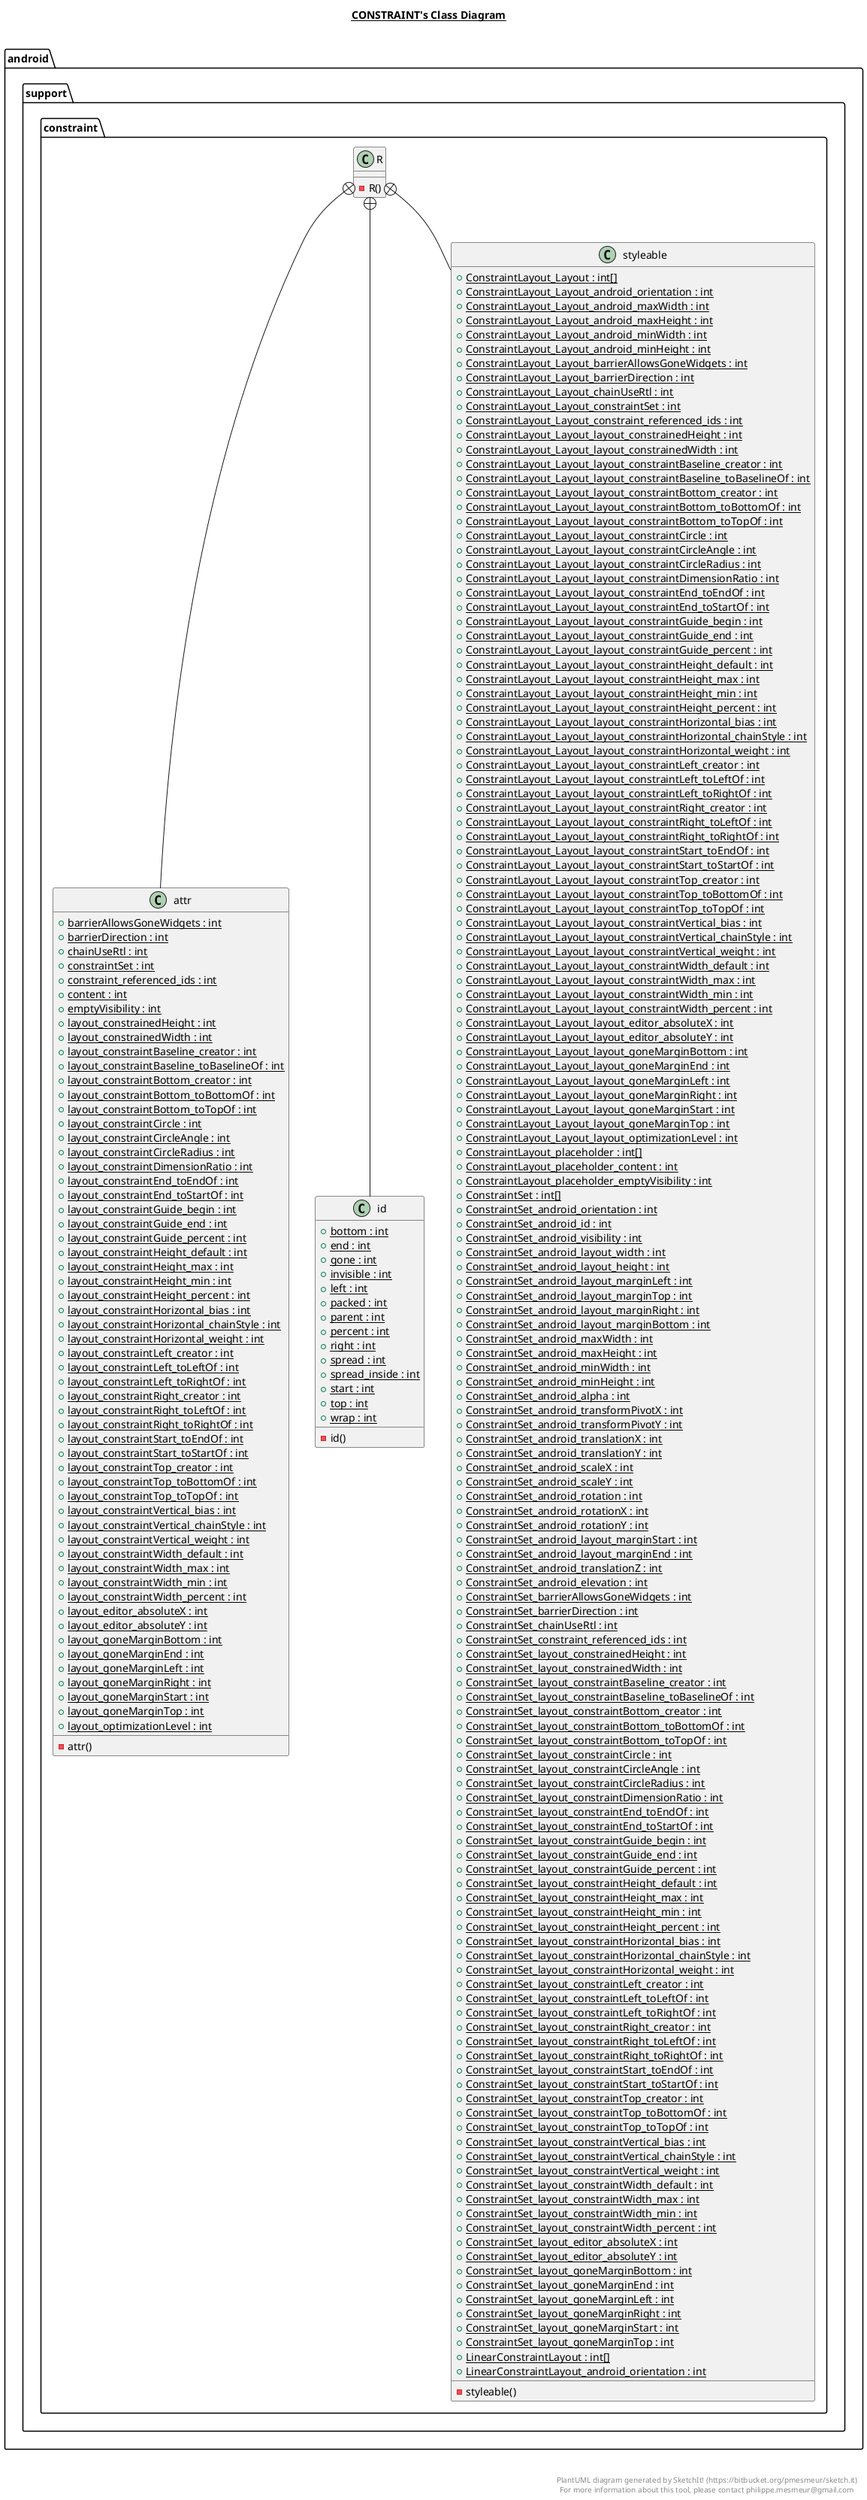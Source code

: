 @startuml

title __CONSTRAINT's Class Diagram__\n

  package android.support.constraint {
    class R {
        - R()
    }
  }
  

  package android.support.constraint {
    class attr {
        {static} + barrierAllowsGoneWidgets : int
        {static} + barrierDirection : int
        {static} + chainUseRtl : int
        {static} + constraintSet : int
        {static} + constraint_referenced_ids : int
        {static} + content : int
        {static} + emptyVisibility : int
        {static} + layout_constrainedHeight : int
        {static} + layout_constrainedWidth : int
        {static} + layout_constraintBaseline_creator : int
        {static} + layout_constraintBaseline_toBaselineOf : int
        {static} + layout_constraintBottom_creator : int
        {static} + layout_constraintBottom_toBottomOf : int
        {static} + layout_constraintBottom_toTopOf : int
        {static} + layout_constraintCircle : int
        {static} + layout_constraintCircleAngle : int
        {static} + layout_constraintCircleRadius : int
        {static} + layout_constraintDimensionRatio : int
        {static} + layout_constraintEnd_toEndOf : int
        {static} + layout_constraintEnd_toStartOf : int
        {static} + layout_constraintGuide_begin : int
        {static} + layout_constraintGuide_end : int
        {static} + layout_constraintGuide_percent : int
        {static} + layout_constraintHeight_default : int
        {static} + layout_constraintHeight_max : int
        {static} + layout_constraintHeight_min : int
        {static} + layout_constraintHeight_percent : int
        {static} + layout_constraintHorizontal_bias : int
        {static} + layout_constraintHorizontal_chainStyle : int
        {static} + layout_constraintHorizontal_weight : int
        {static} + layout_constraintLeft_creator : int
        {static} + layout_constraintLeft_toLeftOf : int
        {static} + layout_constraintLeft_toRightOf : int
        {static} + layout_constraintRight_creator : int
        {static} + layout_constraintRight_toLeftOf : int
        {static} + layout_constraintRight_toRightOf : int
        {static} + layout_constraintStart_toEndOf : int
        {static} + layout_constraintStart_toStartOf : int
        {static} + layout_constraintTop_creator : int
        {static} + layout_constraintTop_toBottomOf : int
        {static} + layout_constraintTop_toTopOf : int
        {static} + layout_constraintVertical_bias : int
        {static} + layout_constraintVertical_chainStyle : int
        {static} + layout_constraintVertical_weight : int
        {static} + layout_constraintWidth_default : int
        {static} + layout_constraintWidth_max : int
        {static} + layout_constraintWidth_min : int
        {static} + layout_constraintWidth_percent : int
        {static} + layout_editor_absoluteX : int
        {static} + layout_editor_absoluteY : int
        {static} + layout_goneMarginBottom : int
        {static} + layout_goneMarginEnd : int
        {static} + layout_goneMarginLeft : int
        {static} + layout_goneMarginRight : int
        {static} + layout_goneMarginStart : int
        {static} + layout_goneMarginTop : int
        {static} + layout_optimizationLevel : int
        - attr()
    }
  }
  

  package android.support.constraint {
    class id {
        {static} + bottom : int
        {static} + end : int
        {static} + gone : int
        {static} + invisible : int
        {static} + left : int
        {static} + packed : int
        {static} + parent : int
        {static} + percent : int
        {static} + right : int
        {static} + spread : int
        {static} + spread_inside : int
        {static} + start : int
        {static} + top : int
        {static} + wrap : int
        - id()
    }
  }
  

  package android.support.constraint {
    class styleable {
        {static} + ConstraintLayout_Layout : int[]
        {static} + ConstraintLayout_Layout_android_orientation : int
        {static} + ConstraintLayout_Layout_android_maxWidth : int
        {static} + ConstraintLayout_Layout_android_maxHeight : int
        {static} + ConstraintLayout_Layout_android_minWidth : int
        {static} + ConstraintLayout_Layout_android_minHeight : int
        {static} + ConstraintLayout_Layout_barrierAllowsGoneWidgets : int
        {static} + ConstraintLayout_Layout_barrierDirection : int
        {static} + ConstraintLayout_Layout_chainUseRtl : int
        {static} + ConstraintLayout_Layout_constraintSet : int
        {static} + ConstraintLayout_Layout_constraint_referenced_ids : int
        {static} + ConstraintLayout_Layout_layout_constrainedHeight : int
        {static} + ConstraintLayout_Layout_layout_constrainedWidth : int
        {static} + ConstraintLayout_Layout_layout_constraintBaseline_creator : int
        {static} + ConstraintLayout_Layout_layout_constraintBaseline_toBaselineOf : int
        {static} + ConstraintLayout_Layout_layout_constraintBottom_creator : int
        {static} + ConstraintLayout_Layout_layout_constraintBottom_toBottomOf : int
        {static} + ConstraintLayout_Layout_layout_constraintBottom_toTopOf : int
        {static} + ConstraintLayout_Layout_layout_constraintCircle : int
        {static} + ConstraintLayout_Layout_layout_constraintCircleAngle : int
        {static} + ConstraintLayout_Layout_layout_constraintCircleRadius : int
        {static} + ConstraintLayout_Layout_layout_constraintDimensionRatio : int
        {static} + ConstraintLayout_Layout_layout_constraintEnd_toEndOf : int
        {static} + ConstraintLayout_Layout_layout_constraintEnd_toStartOf : int
        {static} + ConstraintLayout_Layout_layout_constraintGuide_begin : int
        {static} + ConstraintLayout_Layout_layout_constraintGuide_end : int
        {static} + ConstraintLayout_Layout_layout_constraintGuide_percent : int
        {static} + ConstraintLayout_Layout_layout_constraintHeight_default : int
        {static} + ConstraintLayout_Layout_layout_constraintHeight_max : int
        {static} + ConstraintLayout_Layout_layout_constraintHeight_min : int
        {static} + ConstraintLayout_Layout_layout_constraintHeight_percent : int
        {static} + ConstraintLayout_Layout_layout_constraintHorizontal_bias : int
        {static} + ConstraintLayout_Layout_layout_constraintHorizontal_chainStyle : int
        {static} + ConstraintLayout_Layout_layout_constraintHorizontal_weight : int
        {static} + ConstraintLayout_Layout_layout_constraintLeft_creator : int
        {static} + ConstraintLayout_Layout_layout_constraintLeft_toLeftOf : int
        {static} + ConstraintLayout_Layout_layout_constraintLeft_toRightOf : int
        {static} + ConstraintLayout_Layout_layout_constraintRight_creator : int
        {static} + ConstraintLayout_Layout_layout_constraintRight_toLeftOf : int
        {static} + ConstraintLayout_Layout_layout_constraintRight_toRightOf : int
        {static} + ConstraintLayout_Layout_layout_constraintStart_toEndOf : int
        {static} + ConstraintLayout_Layout_layout_constraintStart_toStartOf : int
        {static} + ConstraintLayout_Layout_layout_constraintTop_creator : int
        {static} + ConstraintLayout_Layout_layout_constraintTop_toBottomOf : int
        {static} + ConstraintLayout_Layout_layout_constraintTop_toTopOf : int
        {static} + ConstraintLayout_Layout_layout_constraintVertical_bias : int
        {static} + ConstraintLayout_Layout_layout_constraintVertical_chainStyle : int
        {static} + ConstraintLayout_Layout_layout_constraintVertical_weight : int
        {static} + ConstraintLayout_Layout_layout_constraintWidth_default : int
        {static} + ConstraintLayout_Layout_layout_constraintWidth_max : int
        {static} + ConstraintLayout_Layout_layout_constraintWidth_min : int
        {static} + ConstraintLayout_Layout_layout_constraintWidth_percent : int
        {static} + ConstraintLayout_Layout_layout_editor_absoluteX : int
        {static} + ConstraintLayout_Layout_layout_editor_absoluteY : int
        {static} + ConstraintLayout_Layout_layout_goneMarginBottom : int
        {static} + ConstraintLayout_Layout_layout_goneMarginEnd : int
        {static} + ConstraintLayout_Layout_layout_goneMarginLeft : int
        {static} + ConstraintLayout_Layout_layout_goneMarginRight : int
        {static} + ConstraintLayout_Layout_layout_goneMarginStart : int
        {static} + ConstraintLayout_Layout_layout_goneMarginTop : int
        {static} + ConstraintLayout_Layout_layout_optimizationLevel : int
        {static} + ConstraintLayout_placeholder : int[]
        {static} + ConstraintLayout_placeholder_content : int
        {static} + ConstraintLayout_placeholder_emptyVisibility : int
        {static} + ConstraintSet : int[]
        {static} + ConstraintSet_android_orientation : int
        {static} + ConstraintSet_android_id : int
        {static} + ConstraintSet_android_visibility : int
        {static} + ConstraintSet_android_layout_width : int
        {static} + ConstraintSet_android_layout_height : int
        {static} + ConstraintSet_android_layout_marginLeft : int
        {static} + ConstraintSet_android_layout_marginTop : int
        {static} + ConstraintSet_android_layout_marginRight : int
        {static} + ConstraintSet_android_layout_marginBottom : int
        {static} + ConstraintSet_android_maxWidth : int
        {static} + ConstraintSet_android_maxHeight : int
        {static} + ConstraintSet_android_minWidth : int
        {static} + ConstraintSet_android_minHeight : int
        {static} + ConstraintSet_android_alpha : int
        {static} + ConstraintSet_android_transformPivotX : int
        {static} + ConstraintSet_android_transformPivotY : int
        {static} + ConstraintSet_android_translationX : int
        {static} + ConstraintSet_android_translationY : int
        {static} + ConstraintSet_android_scaleX : int
        {static} + ConstraintSet_android_scaleY : int
        {static} + ConstraintSet_android_rotation : int
        {static} + ConstraintSet_android_rotationX : int
        {static} + ConstraintSet_android_rotationY : int
        {static} + ConstraintSet_android_layout_marginStart : int
        {static} + ConstraintSet_android_layout_marginEnd : int
        {static} + ConstraintSet_android_translationZ : int
        {static} + ConstraintSet_android_elevation : int
        {static} + ConstraintSet_barrierAllowsGoneWidgets : int
        {static} + ConstraintSet_barrierDirection : int
        {static} + ConstraintSet_chainUseRtl : int
        {static} + ConstraintSet_constraint_referenced_ids : int
        {static} + ConstraintSet_layout_constrainedHeight : int
        {static} + ConstraintSet_layout_constrainedWidth : int
        {static} + ConstraintSet_layout_constraintBaseline_creator : int
        {static} + ConstraintSet_layout_constraintBaseline_toBaselineOf : int
        {static} + ConstraintSet_layout_constraintBottom_creator : int
        {static} + ConstraintSet_layout_constraintBottom_toBottomOf : int
        {static} + ConstraintSet_layout_constraintBottom_toTopOf : int
        {static} + ConstraintSet_layout_constraintCircle : int
        {static} + ConstraintSet_layout_constraintCircleAngle : int
        {static} + ConstraintSet_layout_constraintCircleRadius : int
        {static} + ConstraintSet_layout_constraintDimensionRatio : int
        {static} + ConstraintSet_layout_constraintEnd_toEndOf : int
        {static} + ConstraintSet_layout_constraintEnd_toStartOf : int
        {static} + ConstraintSet_layout_constraintGuide_begin : int
        {static} + ConstraintSet_layout_constraintGuide_end : int
        {static} + ConstraintSet_layout_constraintGuide_percent : int
        {static} + ConstraintSet_layout_constraintHeight_default : int
        {static} + ConstraintSet_layout_constraintHeight_max : int
        {static} + ConstraintSet_layout_constraintHeight_min : int
        {static} + ConstraintSet_layout_constraintHeight_percent : int
        {static} + ConstraintSet_layout_constraintHorizontal_bias : int
        {static} + ConstraintSet_layout_constraintHorizontal_chainStyle : int
        {static} + ConstraintSet_layout_constraintHorizontal_weight : int
        {static} + ConstraintSet_layout_constraintLeft_creator : int
        {static} + ConstraintSet_layout_constraintLeft_toLeftOf : int
        {static} + ConstraintSet_layout_constraintLeft_toRightOf : int
        {static} + ConstraintSet_layout_constraintRight_creator : int
        {static} + ConstraintSet_layout_constraintRight_toLeftOf : int
        {static} + ConstraintSet_layout_constraintRight_toRightOf : int
        {static} + ConstraintSet_layout_constraintStart_toEndOf : int
        {static} + ConstraintSet_layout_constraintStart_toStartOf : int
        {static} + ConstraintSet_layout_constraintTop_creator : int
        {static} + ConstraintSet_layout_constraintTop_toBottomOf : int
        {static} + ConstraintSet_layout_constraintTop_toTopOf : int
        {static} + ConstraintSet_layout_constraintVertical_bias : int
        {static} + ConstraintSet_layout_constraintVertical_chainStyle : int
        {static} + ConstraintSet_layout_constraintVertical_weight : int
        {static} + ConstraintSet_layout_constraintWidth_default : int
        {static} + ConstraintSet_layout_constraintWidth_max : int
        {static} + ConstraintSet_layout_constraintWidth_min : int
        {static} + ConstraintSet_layout_constraintWidth_percent : int
        {static} + ConstraintSet_layout_editor_absoluteX : int
        {static} + ConstraintSet_layout_editor_absoluteY : int
        {static} + ConstraintSet_layout_goneMarginBottom : int
        {static} + ConstraintSet_layout_goneMarginEnd : int
        {static} + ConstraintSet_layout_goneMarginLeft : int
        {static} + ConstraintSet_layout_goneMarginRight : int
        {static} + ConstraintSet_layout_goneMarginStart : int
        {static} + ConstraintSet_layout_goneMarginTop : int
        {static} + LinearConstraintLayout : int[]
        {static} + LinearConstraintLayout_android_orientation : int
        - styleable()
    }
  }
  

  R +-down- attr
  R +-down- id
  R +-down- styleable


right footer


PlantUML diagram generated by SketchIt! (https://bitbucket.org/pmesmeur/sketch.it)
For more information about this tool, please contact philippe.mesmeur@gmail.com
endfooter

@enduml
